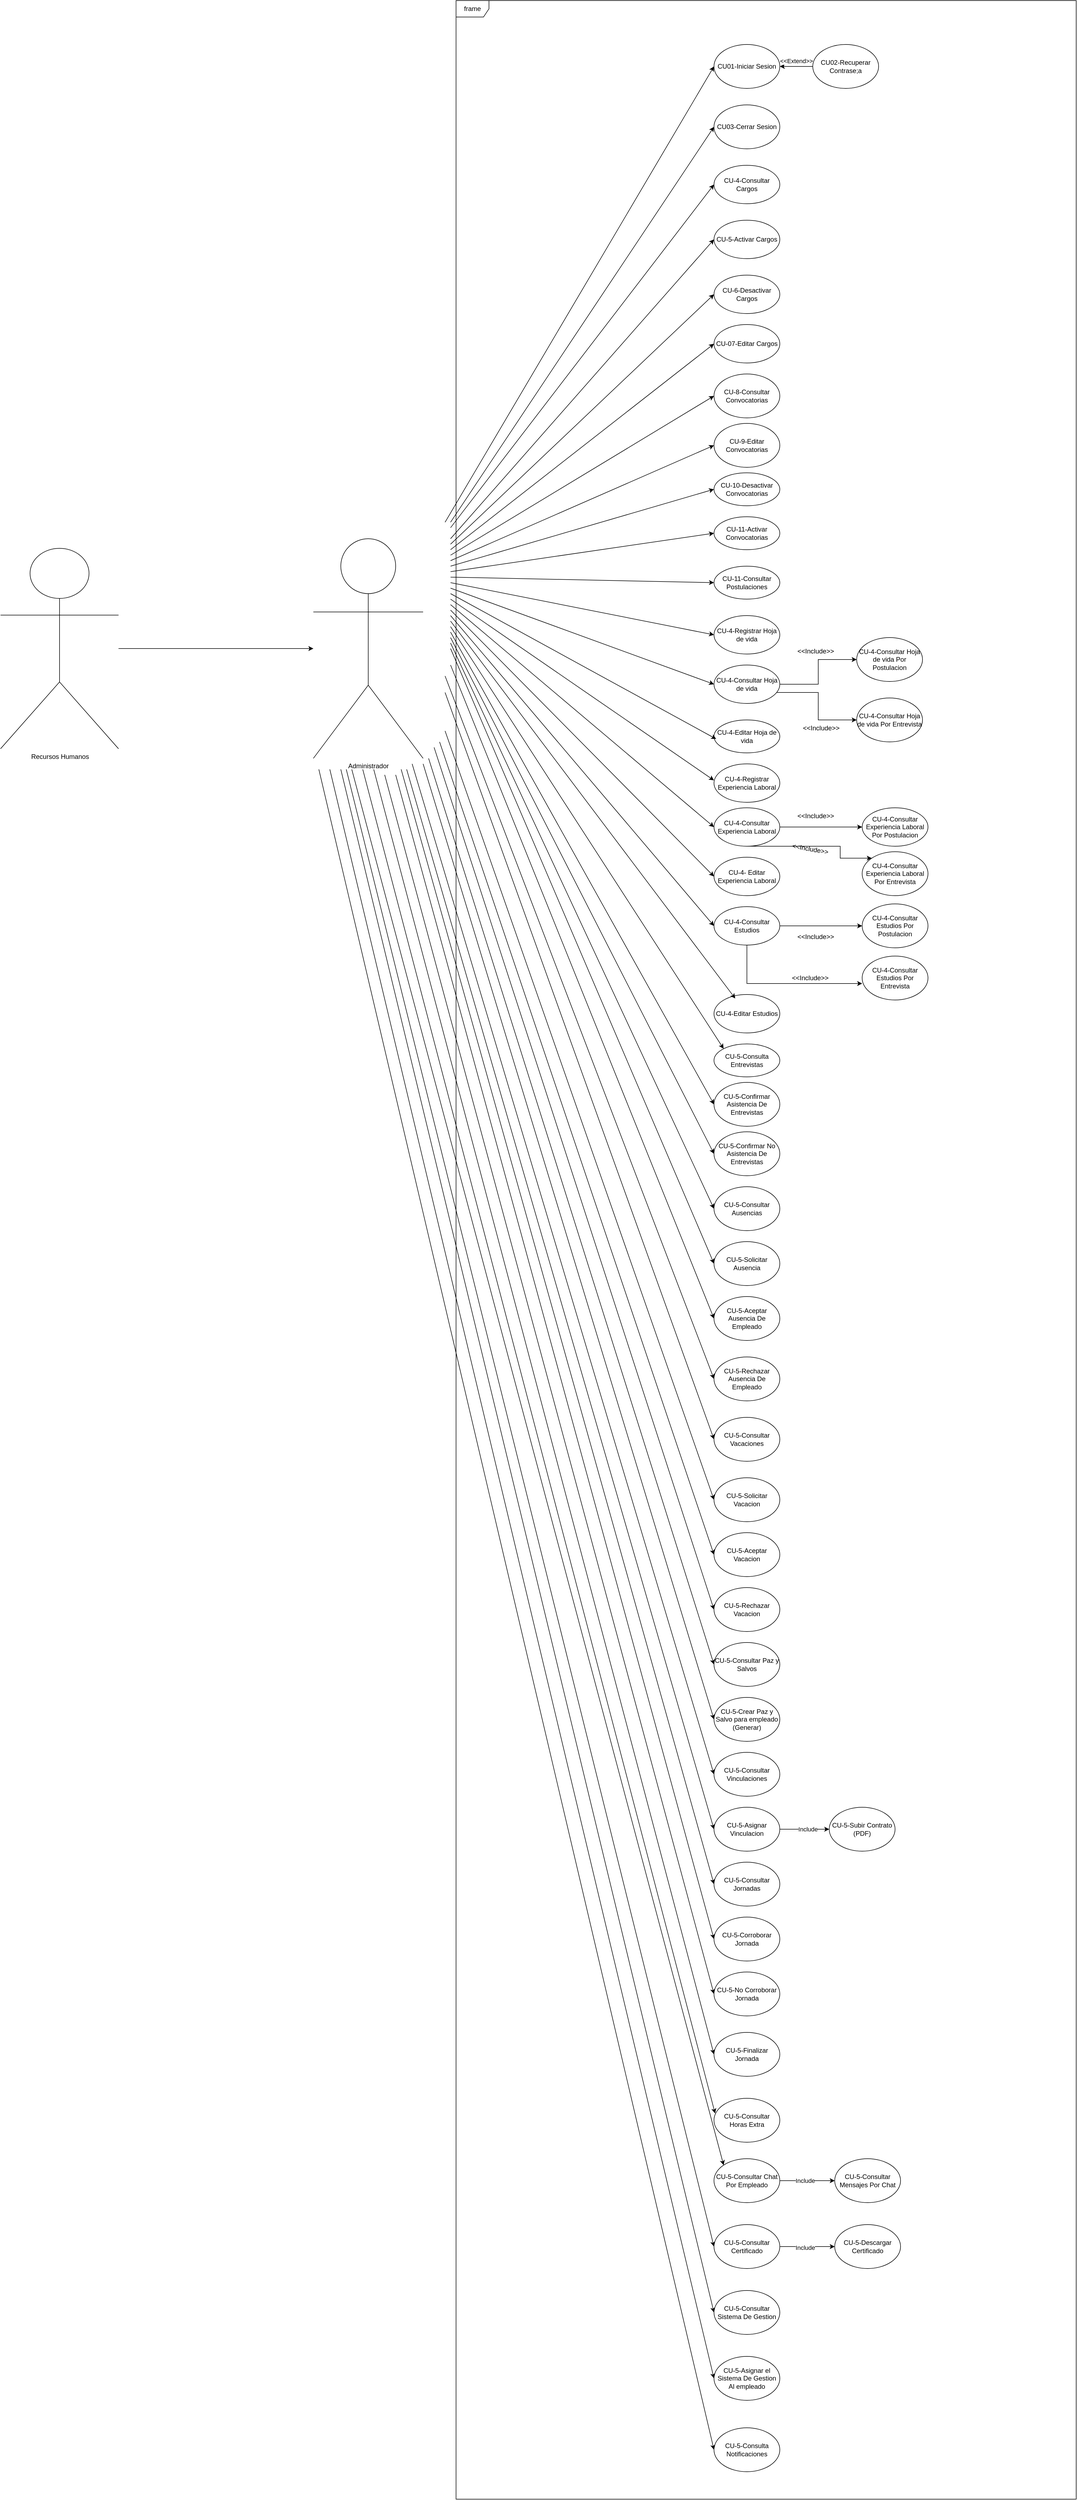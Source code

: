 <mxfile version="26.2.15">
  <diagram name="Page-1" id="sBIdsmWVlm6gfPQeycvf">
    <mxGraphModel dx="8360" dy="3648" grid="1" gridSize="10" guides="1" tooltips="1" connect="1" arrows="1" fold="1" page="1" pageScale="1" pageWidth="850" pageHeight="1100" math="0" shadow="0">
      <root>
        <mxCell id="0" />
        <mxCell id="1" parent="0" />
        <mxCell id="qA1v9bkJFHQIKitZymi2-3" value="frame" style="shape=umlFrame;whiteSpace=wrap;html=1;pointerEvents=0;" vertex="1" parent="1">
          <mxGeometry x="-530" y="520" width="1130" height="4550" as="geometry" />
        </mxCell>
        <mxCell id="qA1v9bkJFHQIKitZymi2-4" value="Administrador" style="shape=umlActor;verticalLabelPosition=bottom;verticalAlign=top;html=1;outlineConnect=0;" vertex="1" parent="1">
          <mxGeometry x="-790" y="1500" width="200" height="400" as="geometry" />
        </mxCell>
        <mxCell id="qA1v9bkJFHQIKitZymi2-5" value="CU01-Iniciar Sesion" style="ellipse;whiteSpace=wrap;html=1;" vertex="1" parent="1">
          <mxGeometry x="-60" y="600" width="120" height="80" as="geometry" />
        </mxCell>
        <mxCell id="qA1v9bkJFHQIKitZymi2-6" value="CU03-Cerrar Sesion" style="ellipse;whiteSpace=wrap;html=1;" vertex="1" parent="1">
          <mxGeometry x="-60" y="710" width="120" height="80" as="geometry" />
        </mxCell>
        <mxCell id="qA1v9bkJFHQIKitZymi2-7" value="CU-8-Consultar Convocatorias" style="ellipse;whiteSpace=wrap;html=1;" vertex="1" parent="1">
          <mxGeometry x="-60" y="1200" width="120" height="80" as="geometry" />
        </mxCell>
        <mxCell id="qA1v9bkJFHQIKitZymi2-8" value="CU-4-Consultar Cargos" style="ellipse;whiteSpace=wrap;html=1;" vertex="1" parent="1">
          <mxGeometry x="-60" y="820" width="120" height="70" as="geometry" />
        </mxCell>
        <mxCell id="qA1v9bkJFHQIKitZymi2-12" value="CU-4-Registrar Experiencia Laboral" style="ellipse;whiteSpace=wrap;html=1;" vertex="1" parent="1">
          <mxGeometry x="-60" y="1910" width="120" height="70" as="geometry" />
        </mxCell>
        <mxCell id="qA1v9bkJFHQIKitZymi2-89" style="edgeStyle=orthogonalEdgeStyle;rounded=0;orthogonalLoop=1;jettySize=auto;html=1;entryX=0;entryY=0.5;entryDx=0;entryDy=0;" edge="1" parent="1" source="qA1v9bkJFHQIKitZymi2-13" target="qA1v9bkJFHQIKitZymi2-87">
          <mxGeometry relative="1" as="geometry" />
        </mxCell>
        <mxCell id="qA1v9bkJFHQIKitZymi2-90" style="edgeStyle=orthogonalEdgeStyle;rounded=0;orthogonalLoop=1;jettySize=auto;html=1;entryX=0;entryY=0;entryDx=0;entryDy=0;" edge="1" parent="1" source="qA1v9bkJFHQIKitZymi2-13" target="qA1v9bkJFHQIKitZymi2-88">
          <mxGeometry relative="1" as="geometry">
            <Array as="points">
              <mxPoint x="170" y="2060" />
              <mxPoint x="170" y="2082" />
            </Array>
          </mxGeometry>
        </mxCell>
        <mxCell id="qA1v9bkJFHQIKitZymi2-13" value="CU-4-Consultar Experiencia Laboral" style="ellipse;whiteSpace=wrap;html=1;" vertex="1" parent="1">
          <mxGeometry x="-60" y="1990" width="120" height="70" as="geometry" />
        </mxCell>
        <mxCell id="qA1v9bkJFHQIKitZymi2-81" style="edgeStyle=orthogonalEdgeStyle;rounded=0;orthogonalLoop=1;jettySize=auto;html=1;entryX=0;entryY=0.5;entryDx=0;entryDy=0;" edge="1" parent="1" source="qA1v9bkJFHQIKitZymi2-15" target="qA1v9bkJFHQIKitZymi2-78">
          <mxGeometry relative="1" as="geometry" />
        </mxCell>
        <mxCell id="qA1v9bkJFHQIKitZymi2-15" value="CU-4-Consultar Estudios" style="ellipse;whiteSpace=wrap;html=1;" vertex="1" parent="1">
          <mxGeometry x="-60" y="2170" width="120" height="70" as="geometry" />
        </mxCell>
        <mxCell id="qA1v9bkJFHQIKitZymi2-16" value="CU-5-Consulta Entrevistas" style="ellipse;whiteSpace=wrap;html=1;" vertex="1" parent="1">
          <mxGeometry x="-60" y="2420" width="120" height="60" as="geometry" />
        </mxCell>
        <mxCell id="qA1v9bkJFHQIKitZymi2-17" value="CU-5-Consulta Notificaciones" style="ellipse;whiteSpace=wrap;html=1;" vertex="1" parent="1">
          <mxGeometry x="-60" y="4940" width="120" height="80" as="geometry" />
        </mxCell>
        <mxCell id="qA1v9bkJFHQIKitZymi2-18" style="edgeStyle=orthogonalEdgeStyle;rounded=0;orthogonalLoop=1;jettySize=auto;html=1;entryX=1;entryY=0.5;entryDx=0;entryDy=0;" edge="1" parent="1" source="qA1v9bkJFHQIKitZymi2-20" target="qA1v9bkJFHQIKitZymi2-5">
          <mxGeometry relative="1" as="geometry" />
        </mxCell>
        <mxCell id="qA1v9bkJFHQIKitZymi2-19" value="&amp;lt;&amp;lt;Extend&amp;gt;&amp;gt;" style="edgeLabel;html=1;align=center;verticalAlign=middle;resizable=0;points=[];" vertex="1" connectable="0" parent="qA1v9bkJFHQIKitZymi2-18">
          <mxGeometry x="-0.004" y="2" relative="1" as="geometry">
            <mxPoint y="-12" as="offset" />
          </mxGeometry>
        </mxCell>
        <mxCell id="qA1v9bkJFHQIKitZymi2-20" value="CU02-Recuperar Contrase;a" style="ellipse;whiteSpace=wrap;html=1;" vertex="1" parent="1">
          <mxGeometry x="120" y="600" width="120" height="80" as="geometry" />
        </mxCell>
        <mxCell id="qA1v9bkJFHQIKitZymi2-23" value="CU-4-Editar Hoja de vida" style="ellipse;whiteSpace=wrap;html=1;" vertex="1" parent="1">
          <mxGeometry x="-60" y="1830" width="120" height="60" as="geometry" />
        </mxCell>
        <mxCell id="qA1v9bkJFHQIKitZymi2-24" value="CU-4-Editar Estudios" style="ellipse;whiteSpace=wrap;html=1;" vertex="1" parent="1">
          <mxGeometry x="-60" y="2330" width="120" height="70" as="geometry" />
        </mxCell>
        <mxCell id="qA1v9bkJFHQIKitZymi2-25" value="CU-4- Editar Experiencia Laboral" style="ellipse;whiteSpace=wrap;html=1;" vertex="1" parent="1">
          <mxGeometry x="-60" y="2080" width="120" height="70" as="geometry" />
        </mxCell>
        <mxCell id="qA1v9bkJFHQIKitZymi2-27" value="" style="endArrow=classic;html=1;rounded=0;entryX=0;entryY=0.5;entryDx=0;entryDy=0;" edge="1" parent="1" target="qA1v9bkJFHQIKitZymi2-5">
          <mxGeometry width="50" height="50" relative="1" as="geometry">
            <mxPoint x="-550" y="1470" as="sourcePoint" />
            <mxPoint x="500" y="1240" as="targetPoint" />
          </mxGeometry>
        </mxCell>
        <mxCell id="qA1v9bkJFHQIKitZymi2-28" value="" style="endArrow=classic;html=1;rounded=0;entryX=0;entryY=0.5;entryDx=0;entryDy=0;" edge="1" parent="1" target="qA1v9bkJFHQIKitZymi2-6">
          <mxGeometry width="50" height="50" relative="1" as="geometry">
            <mxPoint x="-540" y="1470" as="sourcePoint" />
            <mxPoint x="500" y="1240" as="targetPoint" />
          </mxGeometry>
        </mxCell>
        <mxCell id="qA1v9bkJFHQIKitZymi2-31" value="" style="endArrow=classic;html=1;rounded=0;entryX=0;entryY=0.5;entryDx=0;entryDy=0;" edge="1" parent="1" target="qA1v9bkJFHQIKitZymi2-51">
          <mxGeometry width="50" height="50" relative="1" as="geometry">
            <mxPoint x="-540" y="1500" as="sourcePoint" />
            <mxPoint x="-30" y="1290" as="targetPoint" />
          </mxGeometry>
        </mxCell>
        <mxCell id="qA1v9bkJFHQIKitZymi2-32" value="" style="endArrow=classic;html=1;rounded=0;entryX=0;entryY=0.5;entryDx=0;entryDy=0;" edge="1" parent="1" target="qA1v9bkJFHQIKitZymi2-8">
          <mxGeometry width="50" height="50" relative="1" as="geometry">
            <mxPoint x="-540" y="1480" as="sourcePoint" />
            <mxPoint x="-30" y="1290" as="targetPoint" />
          </mxGeometry>
        </mxCell>
        <mxCell id="qA1v9bkJFHQIKitZymi2-33" value="" style="endArrow=classic;html=1;rounded=0;entryX=0;entryY=0.5;entryDx=0;entryDy=0;" edge="1" parent="1" target="qA1v9bkJFHQIKitZymi2-52">
          <mxGeometry width="50" height="50" relative="1" as="geometry">
            <mxPoint x="-540" y="1510" as="sourcePoint" />
            <mxPoint x="-30" y="1290" as="targetPoint" />
          </mxGeometry>
        </mxCell>
        <mxCell id="qA1v9bkJFHQIKitZymi2-34" value="" style="endArrow=classic;html=1;rounded=0;entryX=0;entryY=0.5;entryDx=0;entryDy=0;" edge="1" parent="1" target="qA1v9bkJFHQIKitZymi2-53">
          <mxGeometry width="50" height="50" relative="1" as="geometry">
            <mxPoint x="-540" y="1520" as="sourcePoint" />
            <mxPoint x="-30" y="1600" as="targetPoint" />
          </mxGeometry>
        </mxCell>
        <mxCell id="qA1v9bkJFHQIKitZymi2-36" value="" style="endArrow=classic;html=1;rounded=0;entryX=0;entryY=0.5;entryDx=0;entryDy=0;" edge="1" parent="1" target="qA1v9bkJFHQIKitZymi2-54">
          <mxGeometry width="50" height="50" relative="1" as="geometry">
            <mxPoint x="-540" y="1540" as="sourcePoint" />
            <mxPoint x="-30" y="1600" as="targetPoint" />
          </mxGeometry>
        </mxCell>
        <mxCell id="qA1v9bkJFHQIKitZymi2-37" value="" style="endArrow=classic;html=1;rounded=0;entryX=0;entryY=0.5;entryDx=0;entryDy=0;" edge="1" parent="1" target="qA1v9bkJFHQIKitZymi2-7">
          <mxGeometry width="50" height="50" relative="1" as="geometry">
            <mxPoint x="-540" y="1530" as="sourcePoint" />
            <mxPoint x="-30" y="1810" as="targetPoint" />
          </mxGeometry>
        </mxCell>
        <mxCell id="qA1v9bkJFHQIKitZymi2-38" value="" style="endArrow=classic;html=1;rounded=0;entryX=0;entryY=0.5;entryDx=0;entryDy=0;" edge="1" parent="1" target="qA1v9bkJFHQIKitZymi2-55">
          <mxGeometry width="50" height="50" relative="1" as="geometry">
            <mxPoint x="-540" y="1550" as="sourcePoint" />
            <mxPoint x="-30" y="1810" as="targetPoint" />
          </mxGeometry>
        </mxCell>
        <mxCell id="qA1v9bkJFHQIKitZymi2-39" value="" style="endArrow=classic;html=1;rounded=0;entryX=0;entryY=0.5;entryDx=0;entryDy=0;" edge="1" parent="1" target="qA1v9bkJFHQIKitZymi2-56">
          <mxGeometry width="50" height="50" relative="1" as="geometry">
            <mxPoint x="-540" y="1560" as="sourcePoint" />
            <mxPoint x="-30" y="1810" as="targetPoint" />
          </mxGeometry>
        </mxCell>
        <mxCell id="qA1v9bkJFHQIKitZymi2-40" value="" style="endArrow=classic;html=1;rounded=0;entryX=0;entryY=0.5;entryDx=0;entryDy=0;" edge="1" parent="1" target="qA1v9bkJFHQIKitZymi2-70">
          <mxGeometry width="50" height="50" relative="1" as="geometry">
            <mxPoint x="-540" y="1570" as="sourcePoint" />
            <mxPoint x="-30" y="1810" as="targetPoint" />
          </mxGeometry>
        </mxCell>
        <mxCell id="qA1v9bkJFHQIKitZymi2-43" value="" style="endArrow=classic;html=1;rounded=0;entryX=0;entryY=0.5;entryDx=0;entryDy=0;" edge="1" parent="1" target="qA1v9bkJFHQIKitZymi2-10">
          <mxGeometry width="50" height="50" relative="1" as="geometry">
            <mxPoint x="-540" y="1580" as="sourcePoint" />
            <mxPoint x="-30" y="1920" as="targetPoint" />
          </mxGeometry>
        </mxCell>
        <mxCell id="qA1v9bkJFHQIKitZymi2-47" value="Recursos Humanos" style="shape=umlActor;verticalLabelPosition=bottom;verticalAlign=top;html=1;outlineConnect=0;" vertex="1" parent="1">
          <mxGeometry x="-1360" y="1517.5" width="215" height="365" as="geometry" />
        </mxCell>
        <mxCell id="qA1v9bkJFHQIKitZymi2-51" value="CU-5-Activar Cargos" style="ellipse;whiteSpace=wrap;html=1;" vertex="1" parent="1">
          <mxGeometry x="-60" y="920" width="120" height="70" as="geometry" />
        </mxCell>
        <mxCell id="qA1v9bkJFHQIKitZymi2-52" value="CU-6-Desactivar Cargos" style="ellipse;whiteSpace=wrap;html=1;" vertex="1" parent="1">
          <mxGeometry x="-60" y="1020" width="120" height="70" as="geometry" />
        </mxCell>
        <mxCell id="qA1v9bkJFHQIKitZymi2-53" value="CU-07-Editar Cargos" style="ellipse;whiteSpace=wrap;html=1;" vertex="1" parent="1">
          <mxGeometry x="-60" y="1110" width="120" height="70" as="geometry" />
        </mxCell>
        <mxCell id="qA1v9bkJFHQIKitZymi2-54" value="CU-9-Editar Convocatorias" style="ellipse;whiteSpace=wrap;html=1;" vertex="1" parent="1">
          <mxGeometry x="-60" y="1290" width="120" height="80" as="geometry" />
        </mxCell>
        <mxCell id="qA1v9bkJFHQIKitZymi2-55" value="CU-10-Desactivar Convocatorias" style="ellipse;whiteSpace=wrap;html=1;" vertex="1" parent="1">
          <mxGeometry x="-60" y="1380" width="120" height="60" as="geometry" />
        </mxCell>
        <mxCell id="qA1v9bkJFHQIKitZymi2-56" value="CU-11-Activar Convocatorias" style="ellipse;whiteSpace=wrap;html=1;" vertex="1" parent="1">
          <mxGeometry x="-60" y="1460" width="120" height="60" as="geometry" />
        </mxCell>
        <mxCell id="qA1v9bkJFHQIKitZymi2-72" style="edgeStyle=orthogonalEdgeStyle;rounded=0;orthogonalLoop=1;jettySize=auto;html=1;" edge="1" parent="1" source="qA1v9bkJFHQIKitZymi2-58" target="qA1v9bkJFHQIKitZymi2-71">
          <mxGeometry relative="1" as="geometry" />
        </mxCell>
        <mxCell id="qA1v9bkJFHQIKitZymi2-74" style="edgeStyle=orthogonalEdgeStyle;rounded=0;orthogonalLoop=1;jettySize=auto;html=1;" edge="1" parent="1" source="qA1v9bkJFHQIKitZymi2-58" target="qA1v9bkJFHQIKitZymi2-73">
          <mxGeometry relative="1" as="geometry">
            <Array as="points">
              <mxPoint x="130" y="1780" />
              <mxPoint x="130" y="1830" />
            </Array>
          </mxGeometry>
        </mxCell>
        <mxCell id="qA1v9bkJFHQIKitZymi2-58" value="CU-4-Consultar Hoja de vida" style="ellipse;whiteSpace=wrap;html=1;" vertex="1" parent="1">
          <mxGeometry x="-60" y="1730" width="120" height="70" as="geometry" />
        </mxCell>
        <mxCell id="qA1v9bkJFHQIKitZymi2-70" value="CU-11-Consultar Postulaciones" style="ellipse;whiteSpace=wrap;html=1;" vertex="1" parent="1">
          <mxGeometry x="-60" y="1550" width="120" height="60" as="geometry" />
        </mxCell>
        <mxCell id="qA1v9bkJFHQIKitZymi2-71" value="CU-4-Consultar Hoja de vida Por Postulacion" style="ellipse;whiteSpace=wrap;html=1;" vertex="1" parent="1">
          <mxGeometry x="200" y="1680" width="120" height="80" as="geometry" />
        </mxCell>
        <mxCell id="qA1v9bkJFHQIKitZymi2-73" value="CU-4-Consultar Hoja de vida Por Entrevista" style="ellipse;whiteSpace=wrap;html=1;" vertex="1" parent="1">
          <mxGeometry x="200" y="1790" width="120" height="80" as="geometry" />
        </mxCell>
        <mxCell id="qA1v9bkJFHQIKitZymi2-75" value="&amp;lt;&amp;lt;Include&amp;gt;&amp;gt;" style="text;html=1;align=center;verticalAlign=middle;resizable=0;points=[];autosize=1;strokeColor=none;fillColor=none;" vertex="1" parent="1">
          <mxGeometry x="80" y="1690" width="90" height="30" as="geometry" />
        </mxCell>
        <mxCell id="qA1v9bkJFHQIKitZymi2-76" value="&amp;lt;&amp;lt;Include&amp;gt;&amp;gt;" style="text;html=1;align=center;verticalAlign=middle;resizable=0;points=[];autosize=1;strokeColor=none;fillColor=none;" vertex="1" parent="1">
          <mxGeometry x="90" y="1830" width="90" height="30" as="geometry" />
        </mxCell>
        <mxCell id="qA1v9bkJFHQIKitZymi2-78" value="CU-4-Consultar Estudios Por Postulacion" style="ellipse;whiteSpace=wrap;html=1;" vertex="1" parent="1">
          <mxGeometry x="210" y="2165" width="120" height="80" as="geometry" />
        </mxCell>
        <mxCell id="qA1v9bkJFHQIKitZymi2-79" value="CU-4-Consultar Estudios Por Entrevista" style="ellipse;whiteSpace=wrap;html=1;" vertex="1" parent="1">
          <mxGeometry x="210" y="2260" width="120" height="80" as="geometry" />
        </mxCell>
        <mxCell id="qA1v9bkJFHQIKitZymi2-80" value="&amp;lt;&amp;lt;Include&amp;gt;&amp;gt;" style="text;html=1;align=center;verticalAlign=middle;resizable=0;points=[];autosize=1;strokeColor=none;fillColor=none;" vertex="1" parent="1">
          <mxGeometry x="80" y="1990" width="90" height="30" as="geometry" />
        </mxCell>
        <mxCell id="qA1v9bkJFHQIKitZymi2-10" value="CU-4-Registrar Hoja de vida" style="ellipse;whiteSpace=wrap;html=1;" vertex="1" parent="1">
          <mxGeometry x="-60" y="1640" width="120" height="70" as="geometry" />
        </mxCell>
        <mxCell id="qA1v9bkJFHQIKitZymi2-87" value="CU-4-Consultar Experiencia Laboral Por Postulacion" style="ellipse;whiteSpace=wrap;html=1;" vertex="1" parent="1">
          <mxGeometry x="210" y="1990" width="120" height="70" as="geometry" />
        </mxCell>
        <mxCell id="qA1v9bkJFHQIKitZymi2-88" value="CU-4-Consultar Experiencia Laboral Por Entrevista" style="ellipse;whiteSpace=wrap;html=1;" vertex="1" parent="1">
          <mxGeometry x="210" y="2070" width="120" height="80" as="geometry" />
        </mxCell>
        <mxCell id="qA1v9bkJFHQIKitZymi2-91" value="&amp;lt;&amp;lt;Include&amp;gt;&amp;gt;" style="text;html=1;align=center;verticalAlign=middle;resizable=0;points=[];autosize=1;strokeColor=none;fillColor=none;" vertex="1" parent="1">
          <mxGeometry x="80" y="2210" width="90" height="30" as="geometry" />
        </mxCell>
        <mxCell id="qA1v9bkJFHQIKitZymi2-92" style="edgeStyle=orthogonalEdgeStyle;rounded=0;orthogonalLoop=1;jettySize=auto;html=1;entryX=0;entryY=0.625;entryDx=0;entryDy=0;entryPerimeter=0;" edge="1" parent="1" source="qA1v9bkJFHQIKitZymi2-15" target="qA1v9bkJFHQIKitZymi2-79">
          <mxGeometry relative="1" as="geometry">
            <Array as="points">
              <mxPoint y="2310" />
            </Array>
          </mxGeometry>
        </mxCell>
        <mxCell id="qA1v9bkJFHQIKitZymi2-93" value="&amp;lt;&amp;lt;Include&amp;gt;&amp;gt;" style="text;html=1;align=center;verticalAlign=middle;resizable=0;points=[];autosize=1;strokeColor=none;fillColor=none;" vertex="1" parent="1">
          <mxGeometry x="70" y="2285" width="90" height="30" as="geometry" />
        </mxCell>
        <mxCell id="qA1v9bkJFHQIKitZymi2-94" value="&amp;lt;&amp;lt;Include&amp;gt;&amp;gt;" style="text;html=1;align=center;verticalAlign=middle;resizable=0;points=[];autosize=1;strokeColor=none;fillColor=none;rotation=10;" vertex="1" parent="1">
          <mxGeometry x="70" y="2050" width="90" height="30" as="geometry" />
        </mxCell>
        <mxCell id="qA1v9bkJFHQIKitZymi2-95" value="CU-5-Confirmar Asistencia De Entrevistas" style="ellipse;whiteSpace=wrap;html=1;" vertex="1" parent="1">
          <mxGeometry x="-60" y="2490" width="120" height="80" as="geometry" />
        </mxCell>
        <mxCell id="qA1v9bkJFHQIKitZymi2-96" value="CU-5-Confirmar No Asistencia De Entrevistas" style="ellipse;whiteSpace=wrap;html=1;" vertex="1" parent="1">
          <mxGeometry x="-60" y="2580" width="120" height="80" as="geometry" />
        </mxCell>
        <mxCell id="qA1v9bkJFHQIKitZymi2-97" value="CU-5-Consultar Ausencias" style="ellipse;whiteSpace=wrap;html=1;" vertex="1" parent="1">
          <mxGeometry x="-60" y="2680" width="120" height="80" as="geometry" />
        </mxCell>
        <mxCell id="qA1v9bkJFHQIKitZymi2-98" value="CU-5-Solicitar Ausencia" style="ellipse;whiteSpace=wrap;html=1;" vertex="1" parent="1">
          <mxGeometry x="-60" y="2780" width="120" height="80" as="geometry" />
        </mxCell>
        <mxCell id="qA1v9bkJFHQIKitZymi2-99" value="CU-5-Aceptar Ausencia De Empleado" style="ellipse;whiteSpace=wrap;html=1;" vertex="1" parent="1">
          <mxGeometry x="-60" y="2880" width="120" height="80" as="geometry" />
        </mxCell>
        <mxCell id="qA1v9bkJFHQIKitZymi2-100" value="CU-5-Rechazar Ausencia De Empleado" style="ellipse;whiteSpace=wrap;html=1;" vertex="1" parent="1">
          <mxGeometry x="-60" y="2990" width="120" height="80" as="geometry" />
        </mxCell>
        <mxCell id="qA1v9bkJFHQIKitZymi2-101" value="CU-5-Consultar Vacaciones" style="ellipse;whiteSpace=wrap;html=1;" vertex="1" parent="1">
          <mxGeometry x="-60" y="3100" width="120" height="80" as="geometry" />
        </mxCell>
        <mxCell id="qA1v9bkJFHQIKitZymi2-102" value="CU-5-Solicitar Vacacion" style="ellipse;whiteSpace=wrap;html=1;" vertex="1" parent="1">
          <mxGeometry x="-60" y="3210" width="120" height="80" as="geometry" />
        </mxCell>
        <mxCell id="qA1v9bkJFHQIKitZymi2-103" value="CU-5-Aceptar Vacacion" style="ellipse;whiteSpace=wrap;html=1;" vertex="1" parent="1">
          <mxGeometry x="-60" y="3310" width="120" height="80" as="geometry" />
        </mxCell>
        <mxCell id="qA1v9bkJFHQIKitZymi2-104" value="CU-5-Rechazar Vacacion" style="ellipse;whiteSpace=wrap;html=1;" vertex="1" parent="1">
          <mxGeometry x="-60" y="3410" width="120" height="80" as="geometry" />
        </mxCell>
        <mxCell id="qA1v9bkJFHQIKitZymi2-105" value="CU-5-Consultar Paz y Salvos" style="ellipse;whiteSpace=wrap;html=1;" vertex="1" parent="1">
          <mxGeometry x="-60" y="3510" width="120" height="80" as="geometry" />
        </mxCell>
        <mxCell id="qA1v9bkJFHQIKitZymi2-106" value="CU-5-Crear Paz y Salvo para empleado (Generar)" style="ellipse;whiteSpace=wrap;html=1;" vertex="1" parent="1">
          <mxGeometry x="-60" y="3610" width="120" height="80" as="geometry" />
        </mxCell>
        <mxCell id="qA1v9bkJFHQIKitZymi2-108" value="CU-5-Consultar Vinculaciones" style="ellipse;whiteSpace=wrap;html=1;" vertex="1" parent="1">
          <mxGeometry x="-60" y="3710" width="120" height="80" as="geometry" />
        </mxCell>
        <mxCell id="qA1v9bkJFHQIKitZymi2-111" style="edgeStyle=orthogonalEdgeStyle;rounded=0;orthogonalLoop=1;jettySize=auto;html=1;" edge="1" parent="1" source="qA1v9bkJFHQIKitZymi2-109" target="qA1v9bkJFHQIKitZymi2-110">
          <mxGeometry relative="1" as="geometry" />
        </mxCell>
        <mxCell id="qA1v9bkJFHQIKitZymi2-112" value="Include" style="edgeLabel;html=1;align=center;verticalAlign=middle;resizable=0;points=[];" vertex="1" connectable="0" parent="qA1v9bkJFHQIKitZymi2-111">
          <mxGeometry x="0.127" relative="1" as="geometry">
            <mxPoint as="offset" />
          </mxGeometry>
        </mxCell>
        <mxCell id="qA1v9bkJFHQIKitZymi2-109" value="CU-5-Asignar Vinculacion" style="ellipse;whiteSpace=wrap;html=1;" vertex="1" parent="1">
          <mxGeometry x="-60" y="3810" width="120" height="80" as="geometry" />
        </mxCell>
        <mxCell id="qA1v9bkJFHQIKitZymi2-110" value="CU-5-Subir Contrato (PDF)" style="ellipse;whiteSpace=wrap;html=1;" vertex="1" parent="1">
          <mxGeometry x="150" y="3810" width="120" height="80" as="geometry" />
        </mxCell>
        <mxCell id="qA1v9bkJFHQIKitZymi2-113" value="CU-5-Consultar Jornadas" style="ellipse;whiteSpace=wrap;html=1;" vertex="1" parent="1">
          <mxGeometry x="-60" y="3910" width="120" height="80" as="geometry" />
        </mxCell>
        <mxCell id="qA1v9bkJFHQIKitZymi2-114" value="CU-5-Corroborar Jornada" style="ellipse;whiteSpace=wrap;html=1;" vertex="1" parent="1">
          <mxGeometry x="-60" y="4010" width="120" height="80" as="geometry" />
        </mxCell>
        <mxCell id="qA1v9bkJFHQIKitZymi2-115" value="CU-5-No Corroborar Jornada" style="ellipse;whiteSpace=wrap;html=1;" vertex="1" parent="1">
          <mxGeometry x="-60" y="4110" width="120" height="80" as="geometry" />
        </mxCell>
        <mxCell id="qA1v9bkJFHQIKitZymi2-116" value="CU-5-Finalizar Jornada" style="ellipse;whiteSpace=wrap;html=1;" vertex="1" parent="1">
          <mxGeometry x="-60" y="4220" width="120" height="80" as="geometry" />
        </mxCell>
        <mxCell id="qA1v9bkJFHQIKitZymi2-117" value="CU-5-Consultar Horas Extra" style="ellipse;whiteSpace=wrap;html=1;" vertex="1" parent="1">
          <mxGeometry x="-60" y="4340" width="120" height="80" as="geometry" />
        </mxCell>
        <mxCell id="qA1v9bkJFHQIKitZymi2-121" style="edgeStyle=orthogonalEdgeStyle;rounded=0;orthogonalLoop=1;jettySize=auto;html=1;" edge="1" parent="1" source="qA1v9bkJFHQIKitZymi2-118" target="qA1v9bkJFHQIKitZymi2-120">
          <mxGeometry relative="1" as="geometry" />
        </mxCell>
        <mxCell id="qA1v9bkJFHQIKitZymi2-122" value="Include" style="edgeLabel;html=1;align=center;verticalAlign=middle;resizable=0;points=[];" vertex="1" connectable="0" parent="qA1v9bkJFHQIKitZymi2-121">
          <mxGeometry x="-0.09" relative="1" as="geometry">
            <mxPoint as="offset" />
          </mxGeometry>
        </mxCell>
        <mxCell id="qA1v9bkJFHQIKitZymi2-118" value="CU-5-Consultar Chat Por Empleado" style="ellipse;whiteSpace=wrap;html=1;" vertex="1" parent="1">
          <mxGeometry x="-60" y="4450" width="120" height="80" as="geometry" />
        </mxCell>
        <mxCell id="qA1v9bkJFHQIKitZymi2-120" value="CU-5-Consultar Mensajes Por Chat" style="ellipse;whiteSpace=wrap;html=1;" vertex="1" parent="1">
          <mxGeometry x="160" y="4450" width="120" height="80" as="geometry" />
        </mxCell>
        <mxCell id="qA1v9bkJFHQIKitZymi2-126" style="edgeStyle=orthogonalEdgeStyle;rounded=0;orthogonalLoop=1;jettySize=auto;html=1;" edge="1" parent="1" source="qA1v9bkJFHQIKitZymi2-123" target="qA1v9bkJFHQIKitZymi2-125">
          <mxGeometry relative="1" as="geometry" />
        </mxCell>
        <mxCell id="qA1v9bkJFHQIKitZymi2-127" value="Include" style="edgeLabel;html=1;align=center;verticalAlign=middle;resizable=0;points=[];" vertex="1" connectable="0" parent="qA1v9bkJFHQIKitZymi2-126">
          <mxGeometry x="-0.09" y="-2" relative="1" as="geometry">
            <mxPoint as="offset" />
          </mxGeometry>
        </mxCell>
        <mxCell id="qA1v9bkJFHQIKitZymi2-123" value="CU-5-Consultar Certificado" style="ellipse;whiteSpace=wrap;html=1;" vertex="1" parent="1">
          <mxGeometry x="-60" y="4570" width="120" height="80" as="geometry" />
        </mxCell>
        <mxCell id="qA1v9bkJFHQIKitZymi2-125" value="CU-5-Descargar Certificado" style="ellipse;whiteSpace=wrap;html=1;" vertex="1" parent="1">
          <mxGeometry x="160" y="4570" width="120" height="80" as="geometry" />
        </mxCell>
        <mxCell id="qA1v9bkJFHQIKitZymi2-128" value="CU-5-Consultar Sistema De Gestion" style="ellipse;whiteSpace=wrap;html=1;" vertex="1" parent="1">
          <mxGeometry x="-60" y="4690" width="120" height="80" as="geometry" />
        </mxCell>
        <mxCell id="qA1v9bkJFHQIKitZymi2-129" value="CU-5-Asignar el Sistema De Gestion Al empleado" style="ellipse;whiteSpace=wrap;html=1;" vertex="1" parent="1">
          <mxGeometry x="-60" y="4810" width="120" height="80" as="geometry" />
        </mxCell>
        <mxCell id="qA1v9bkJFHQIKitZymi2-130" value="" style="endArrow=classic;html=1;rounded=0;entryX=0;entryY=0.5;entryDx=0;entryDy=0;" edge="1" parent="1" target="qA1v9bkJFHQIKitZymi2-58">
          <mxGeometry width="50" height="50" relative="1" as="geometry">
            <mxPoint x="-540" y="1590" as="sourcePoint" />
            <mxPoint x="-150" y="1780" as="targetPoint" />
          </mxGeometry>
        </mxCell>
        <mxCell id="qA1v9bkJFHQIKitZymi2-131" value="" style="endArrow=classic;html=1;rounded=0;entryX=0.033;entryY=0.578;entryDx=0;entryDy=0;entryPerimeter=0;" edge="1" parent="1" target="qA1v9bkJFHQIKitZymi2-23">
          <mxGeometry width="50" height="50" relative="1" as="geometry">
            <mxPoint x="-540" y="1600" as="sourcePoint" />
            <mxPoint x="-150" y="1780" as="targetPoint" />
          </mxGeometry>
        </mxCell>
        <mxCell id="qA1v9bkJFHQIKitZymi2-132" value="" style="endArrow=classic;html=1;rounded=0;entryX=0;entryY=0.429;entryDx=0;entryDy=0;entryPerimeter=0;" edge="1" parent="1" target="qA1v9bkJFHQIKitZymi2-12">
          <mxGeometry width="50" height="50" relative="1" as="geometry">
            <mxPoint x="-540" y="1610" as="sourcePoint" />
            <mxPoint x="-150" y="1780" as="targetPoint" />
          </mxGeometry>
        </mxCell>
        <mxCell id="qA1v9bkJFHQIKitZymi2-133" value="" style="endArrow=classic;html=1;rounded=0;entryX=0;entryY=0.5;entryDx=0;entryDy=0;" edge="1" parent="1" target="qA1v9bkJFHQIKitZymi2-13">
          <mxGeometry width="50" height="50" relative="1" as="geometry">
            <mxPoint x="-540" y="1620" as="sourcePoint" />
            <mxPoint x="300" y="2160" as="targetPoint" />
          </mxGeometry>
        </mxCell>
        <mxCell id="qA1v9bkJFHQIKitZymi2-135" value="" style="endArrow=classic;html=1;rounded=0;entryX=0;entryY=0.5;entryDx=0;entryDy=0;" edge="1" parent="1" target="qA1v9bkJFHQIKitZymi2-25">
          <mxGeometry width="50" height="50" relative="1" as="geometry">
            <mxPoint x="-540" y="1630" as="sourcePoint" />
            <mxPoint x="300" y="2160" as="targetPoint" />
          </mxGeometry>
        </mxCell>
        <mxCell id="qA1v9bkJFHQIKitZymi2-136" value="" style="endArrow=classic;html=1;rounded=0;entryX=0;entryY=0.5;entryDx=0;entryDy=0;" edge="1" parent="1" target="qA1v9bkJFHQIKitZymi2-15">
          <mxGeometry width="50" height="50" relative="1" as="geometry">
            <mxPoint x="-540" y="1640" as="sourcePoint" />
            <mxPoint x="60" y="1980" as="targetPoint" />
          </mxGeometry>
        </mxCell>
        <mxCell id="qA1v9bkJFHQIKitZymi2-137" value="" style="endArrow=classic;html=1;rounded=0;entryX=0.323;entryY=0.103;entryDx=0;entryDy=0;entryPerimeter=0;" edge="1" parent="1" target="qA1v9bkJFHQIKitZymi2-24">
          <mxGeometry width="50" height="50" relative="1" as="geometry">
            <mxPoint x="-540" y="1650" as="sourcePoint" />
            <mxPoint x="60" y="1980" as="targetPoint" />
          </mxGeometry>
        </mxCell>
        <mxCell id="qA1v9bkJFHQIKitZymi2-138" value="" style="endArrow=classic;html=1;rounded=0;entryX=0;entryY=0;entryDx=0;entryDy=0;" edge="1" parent="1" target="qA1v9bkJFHQIKitZymi2-16">
          <mxGeometry width="50" height="50" relative="1" as="geometry">
            <mxPoint x="-540" y="1660" as="sourcePoint" />
            <mxPoint x="60" y="1980" as="targetPoint" />
          </mxGeometry>
        </mxCell>
        <mxCell id="qA1v9bkJFHQIKitZymi2-142" value="" style="endArrow=classic;html=1;rounded=0;entryX=0;entryY=0.5;entryDx=0;entryDy=0;" edge="1" parent="1" target="qA1v9bkJFHQIKitZymi2-95">
          <mxGeometry width="50" height="50" relative="1" as="geometry">
            <mxPoint x="-540" y="1670" as="sourcePoint" />
            <mxPoint x="-90" y="2110" as="targetPoint" />
          </mxGeometry>
        </mxCell>
        <mxCell id="qA1v9bkJFHQIKitZymi2-143" value="" style="endArrow=classic;html=1;rounded=0;entryX=0;entryY=0.5;entryDx=0;entryDy=0;" edge="1" parent="1" target="qA1v9bkJFHQIKitZymi2-96">
          <mxGeometry width="50" height="50" relative="1" as="geometry">
            <mxPoint x="-540" y="1680" as="sourcePoint" />
            <mxPoint x="-270.0" y="2670" as="targetPoint" />
          </mxGeometry>
        </mxCell>
        <mxCell id="qA1v9bkJFHQIKitZymi2-145" value="" style="endArrow=classic;html=1;rounded=0;entryX=0;entryY=0.5;entryDx=0;entryDy=0;" edge="1" parent="1" target="qA1v9bkJFHQIKitZymi2-97">
          <mxGeometry width="50" height="50" relative="1" as="geometry">
            <mxPoint x="-540" y="1690" as="sourcePoint" />
            <mxPoint x="-90" y="2610" as="targetPoint" />
          </mxGeometry>
        </mxCell>
        <mxCell id="qA1v9bkJFHQIKitZymi2-146" value="" style="endArrow=classic;html=1;rounded=0;entryX=0;entryY=0.5;entryDx=0;entryDy=0;" edge="1" parent="1" target="qA1v9bkJFHQIKitZymi2-98">
          <mxGeometry width="50" height="50" relative="1" as="geometry">
            <mxPoint x="-540" y="1700" as="sourcePoint" />
            <mxPoint x="-90" y="2610" as="targetPoint" />
          </mxGeometry>
        </mxCell>
        <mxCell id="qA1v9bkJFHQIKitZymi2-147" value="" style="endArrow=classic;html=1;rounded=0;entryX=0;entryY=0.5;entryDx=0;entryDy=0;" edge="1" parent="1" target="qA1v9bkJFHQIKitZymi2-99">
          <mxGeometry width="50" height="50" relative="1" as="geometry">
            <mxPoint x="-540" y="1730" as="sourcePoint" />
            <mxPoint x="-90" y="2510" as="targetPoint" />
          </mxGeometry>
        </mxCell>
        <mxCell id="qA1v9bkJFHQIKitZymi2-148" value="" style="endArrow=classic;html=1;rounded=0;entryX=0;entryY=0.5;entryDx=0;entryDy=0;" edge="1" parent="1" target="qA1v9bkJFHQIKitZymi2-100">
          <mxGeometry width="50" height="50" relative="1" as="geometry">
            <mxPoint x="-550" y="1750" as="sourcePoint" />
            <mxPoint x="-90" y="2710" as="targetPoint" />
          </mxGeometry>
        </mxCell>
        <mxCell id="qA1v9bkJFHQIKitZymi2-149" value="" style="endArrow=classic;html=1;rounded=0;entryX=0;entryY=0.5;entryDx=0;entryDy=0;" edge="1" parent="1" target="qA1v9bkJFHQIKitZymi2-101">
          <mxGeometry width="50" height="50" relative="1" as="geometry">
            <mxPoint x="-550" y="1780" as="sourcePoint" />
            <mxPoint x="-90" y="3110" as="targetPoint" />
          </mxGeometry>
        </mxCell>
        <mxCell id="qA1v9bkJFHQIKitZymi2-150" value="" style="endArrow=classic;html=1;rounded=0;entryX=0;entryY=0.5;entryDx=0;entryDy=0;" edge="1" parent="1" target="qA1v9bkJFHQIKitZymi2-102">
          <mxGeometry width="50" height="50" relative="1" as="geometry">
            <mxPoint x="-550" y="1850" as="sourcePoint" />
            <mxPoint x="-60" y="3010" as="targetPoint" />
          </mxGeometry>
        </mxCell>
        <mxCell id="qA1v9bkJFHQIKitZymi2-151" value="" style="endArrow=classic;html=1;rounded=0;entryX=0;entryY=0.5;entryDx=0;entryDy=0;" edge="1" parent="1" target="qA1v9bkJFHQIKitZymi2-103">
          <mxGeometry width="50" height="50" relative="1" as="geometry">
            <mxPoint x="-560" y="1870" as="sourcePoint" />
            <mxPoint x="-60" y="3310" as="targetPoint" />
          </mxGeometry>
        </mxCell>
        <mxCell id="qA1v9bkJFHQIKitZymi2-152" value="" style="endArrow=classic;html=1;rounded=0;entryX=0;entryY=0.5;entryDx=0;entryDy=0;" edge="1" parent="1" target="qA1v9bkJFHQIKitZymi2-104">
          <mxGeometry width="50" height="50" relative="1" as="geometry">
            <mxPoint x="-570" y="1880" as="sourcePoint" />
            <mxPoint x="-60" y="3310" as="targetPoint" />
          </mxGeometry>
        </mxCell>
        <mxCell id="qA1v9bkJFHQIKitZymi2-153" value="" style="endArrow=classic;html=1;rounded=0;entryX=0;entryY=0.5;entryDx=0;entryDy=0;" edge="1" parent="1" target="qA1v9bkJFHQIKitZymi2-105">
          <mxGeometry width="50" height="50" relative="1" as="geometry">
            <mxPoint x="-580" y="1900" as="sourcePoint" />
            <mxPoint x="-60" y="3510" as="targetPoint" />
          </mxGeometry>
        </mxCell>
        <mxCell id="qA1v9bkJFHQIKitZymi2-154" value="" style="endArrow=classic;html=1;rounded=0;entryX=0;entryY=0.5;entryDx=0;entryDy=0;" edge="1" parent="1" target="qA1v9bkJFHQIKitZymi2-106">
          <mxGeometry width="50" height="50" relative="1" as="geometry">
            <mxPoint x="-590" y="1910" as="sourcePoint" />
            <mxPoint x="-60" y="3310" as="targetPoint" />
          </mxGeometry>
        </mxCell>
        <mxCell id="qA1v9bkJFHQIKitZymi2-155" value="" style="endArrow=classic;html=1;rounded=0;entryX=0;entryY=0.5;entryDx=0;entryDy=0;" edge="1" parent="1" target="qA1v9bkJFHQIKitZymi2-108">
          <mxGeometry width="50" height="50" relative="1" as="geometry">
            <mxPoint x="-610" y="1910" as="sourcePoint" />
            <mxPoint x="-60" y="3810" as="targetPoint" />
          </mxGeometry>
        </mxCell>
        <mxCell id="qA1v9bkJFHQIKitZymi2-156" value="" style="endArrow=classic;html=1;rounded=0;entryX=0;entryY=0.5;entryDx=0;entryDy=0;" edge="1" parent="1" target="qA1v9bkJFHQIKitZymi2-109">
          <mxGeometry width="50" height="50" relative="1" as="geometry">
            <mxPoint x="-620" y="1920" as="sourcePoint" />
            <mxPoint x="-60" y="3810" as="targetPoint" />
          </mxGeometry>
        </mxCell>
        <mxCell id="qA1v9bkJFHQIKitZymi2-157" value="" style="endArrow=classic;html=1;rounded=0;entryX=0;entryY=0.5;entryDx=0;entryDy=0;" edge="1" parent="1" target="qA1v9bkJFHQIKitZymi2-113">
          <mxGeometry width="50" height="50" relative="1" as="geometry">
            <mxPoint x="-630" y="1920" as="sourcePoint" />
            <mxPoint x="-60" y="3410" as="targetPoint" />
          </mxGeometry>
        </mxCell>
        <mxCell id="qA1v9bkJFHQIKitZymi2-158" value="" style="endArrow=classic;html=1;rounded=0;entryX=0;entryY=0.5;entryDx=0;entryDy=0;" edge="1" parent="1" target="qA1v9bkJFHQIKitZymi2-114">
          <mxGeometry width="50" height="50" relative="1" as="geometry">
            <mxPoint x="-640" y="1930" as="sourcePoint" />
            <mxPoint x="-60" y="4210" as="targetPoint" />
          </mxGeometry>
        </mxCell>
        <mxCell id="qA1v9bkJFHQIKitZymi2-159" value="" style="endArrow=classic;html=1;rounded=0;entryX=0;entryY=0.5;entryDx=0;entryDy=0;" edge="1" parent="1" target="qA1v9bkJFHQIKitZymi2-115">
          <mxGeometry width="50" height="50" relative="1" as="geometry">
            <mxPoint x="-660" y="1930" as="sourcePoint" />
            <mxPoint x="-60" y="3910" as="targetPoint" />
          </mxGeometry>
        </mxCell>
        <mxCell id="qA1v9bkJFHQIKitZymi2-160" value="" style="endArrow=classic;html=1;rounded=0;entryX=0;entryY=0.5;entryDx=0;entryDy=0;" edge="1" parent="1" target="qA1v9bkJFHQIKitZymi2-116">
          <mxGeometry width="50" height="50" relative="1" as="geometry">
            <mxPoint x="-680" y="1920" as="sourcePoint" />
            <mxPoint x="-60" y="4210" as="targetPoint" />
          </mxGeometry>
        </mxCell>
        <mxCell id="qA1v9bkJFHQIKitZymi2-161" value="" style="endArrow=classic;html=1;rounded=0;entryX=0.017;entryY=0.344;entryDx=0;entryDy=0;entryPerimeter=0;" edge="1" parent="1" target="qA1v9bkJFHQIKitZymi2-117">
          <mxGeometry width="50" height="50" relative="1" as="geometry">
            <mxPoint x="-700" y="1920" as="sourcePoint" />
            <mxPoint x="-60" y="4310" as="targetPoint" />
          </mxGeometry>
        </mxCell>
        <mxCell id="qA1v9bkJFHQIKitZymi2-162" value="" style="endArrow=classic;html=1;rounded=0;entryX=0;entryY=0;entryDx=0;entryDy=0;" edge="1" parent="1" target="qA1v9bkJFHQIKitZymi2-118">
          <mxGeometry width="50" height="50" relative="1" as="geometry">
            <mxPoint x="-720" y="1920" as="sourcePoint" />
            <mxPoint x="-60" y="4510" as="targetPoint" />
          </mxGeometry>
        </mxCell>
        <mxCell id="qA1v9bkJFHQIKitZymi2-164" value="" style="endArrow=classic;html=1;rounded=0;entryX=0;entryY=0.5;entryDx=0;entryDy=0;" edge="1" parent="1" target="qA1v9bkJFHQIKitZymi2-123">
          <mxGeometry width="50" height="50" relative="1" as="geometry">
            <mxPoint x="-730" y="1920" as="sourcePoint" />
            <mxPoint x="70" y="4470" as="targetPoint" />
          </mxGeometry>
        </mxCell>
        <mxCell id="qA1v9bkJFHQIKitZymi2-165" value="" style="endArrow=classic;html=1;rounded=0;entryX=0;entryY=0.5;entryDx=0;entryDy=0;" edge="1" parent="1" target="qA1v9bkJFHQIKitZymi2-128">
          <mxGeometry width="50" height="50" relative="1" as="geometry">
            <mxPoint x="-740" y="1920" as="sourcePoint" />
            <mxPoint x="-90" y="4860" as="targetPoint" />
          </mxGeometry>
        </mxCell>
        <mxCell id="qA1v9bkJFHQIKitZymi2-166" value="" style="endArrow=classic;html=1;rounded=0;entryX=0;entryY=0.5;entryDx=0;entryDy=0;" edge="1" parent="1" target="qA1v9bkJFHQIKitZymi2-17">
          <mxGeometry width="50" height="50" relative="1" as="geometry">
            <mxPoint x="-780" y="1920" as="sourcePoint" />
            <mxPoint x="-440" y="4110" as="targetPoint" />
          </mxGeometry>
        </mxCell>
        <mxCell id="qA1v9bkJFHQIKitZymi2-167" value="" style="endArrow=classic;html=1;rounded=0;entryX=0;entryY=0.5;entryDx=0;entryDy=0;" edge="1" parent="1" target="qA1v9bkJFHQIKitZymi2-129">
          <mxGeometry width="50" height="50" relative="1" as="geometry">
            <mxPoint x="-760" y="1920" as="sourcePoint" />
            <mxPoint x="-440" y="4110" as="targetPoint" />
          </mxGeometry>
        </mxCell>
        <mxCell id="qA1v9bkJFHQIKitZymi2-168" value="" style="endArrow=classic;html=1;rounded=0;" edge="1" parent="1" source="qA1v9bkJFHQIKitZymi2-47" target="qA1v9bkJFHQIKitZymi2-4">
          <mxGeometry width="50" height="50" relative="1" as="geometry">
            <mxPoint x="-990" y="1750" as="sourcePoint" />
            <mxPoint x="-940" y="1700" as="targetPoint" />
          </mxGeometry>
        </mxCell>
      </root>
    </mxGraphModel>
  </diagram>
</mxfile>
